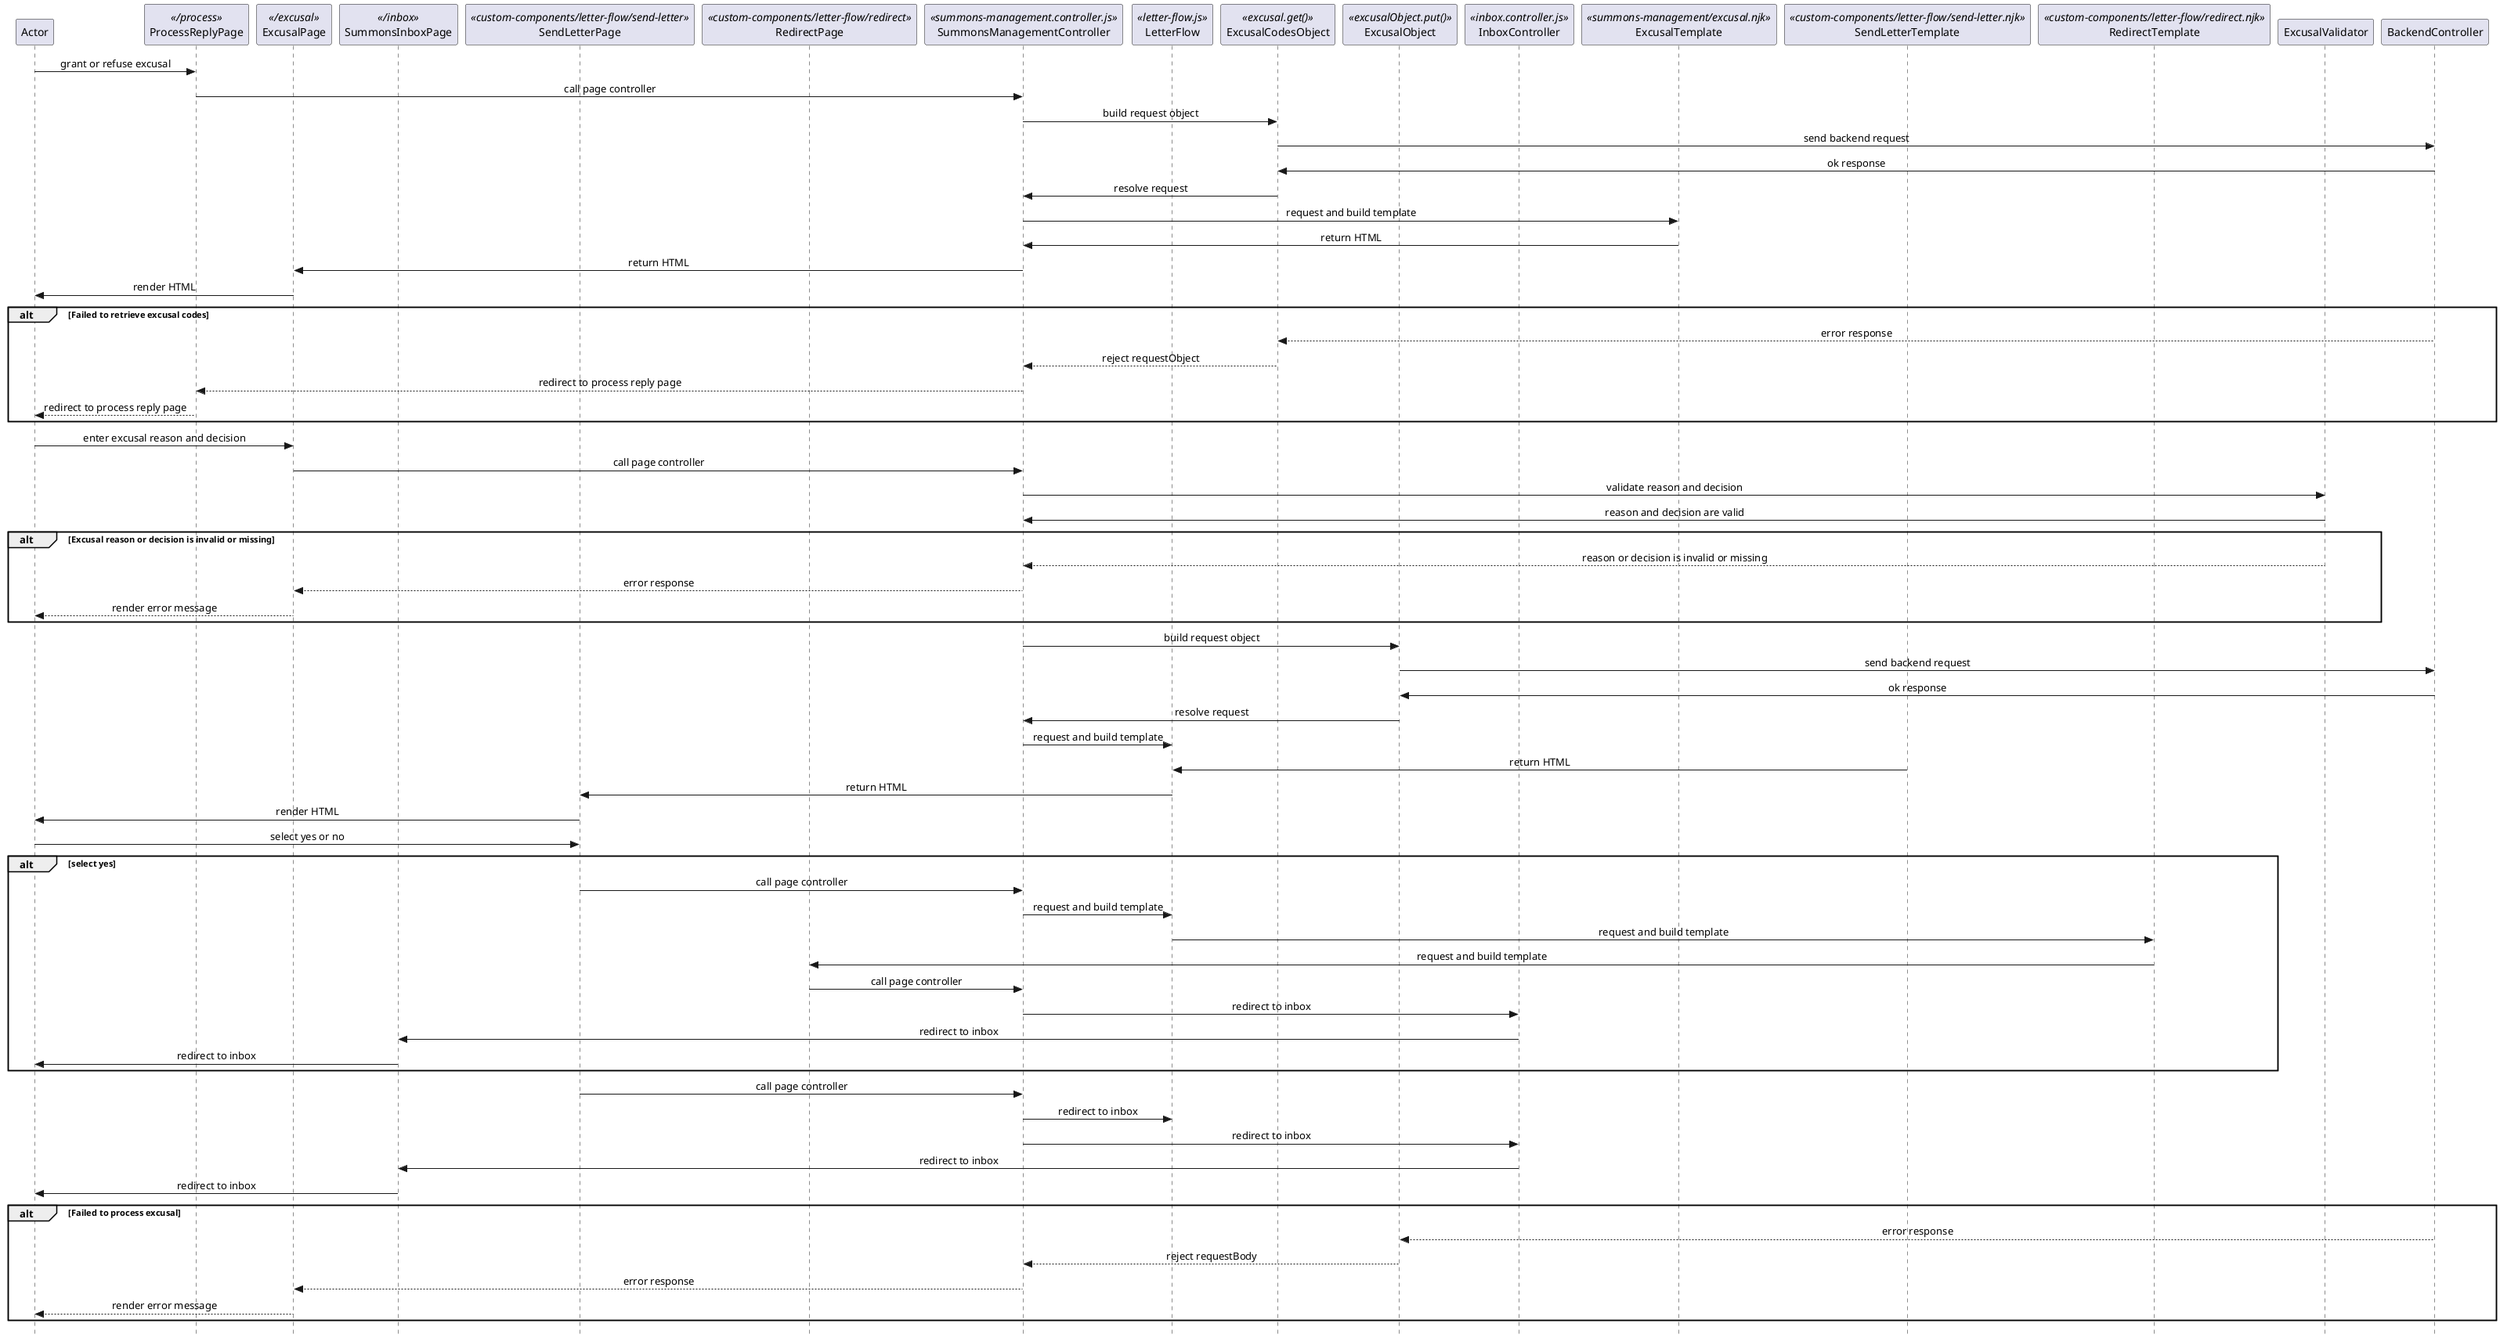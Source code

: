 @startuml excusal-mod

skinparam Style strictuml 
skinparam SequenceMessageAlignment center

participant Actor

''' LOCAL ROUTING
participant ProcessReplyPage <</process>>
participant ExcusalPage <</excusal>>
participant SummonsInboxPage <</inbox>>
participant SendLetterPage <<custom-components/letter-flow/send-letter>>
participant RedirectPage <<custom-components/letter-flow/redirect>>


''' CONTROLLER AND REQUEST OBJECTS
participant SummonsManagementController <<summons-management.controller.js>>
participant LetterFlow <<letter-flow.js>>
participant ExcusalCodesObject <<excusal.get()>>
participant ExcusalObject <<excusalObject.put()>>
participant InboxController <<inbox.controller.js>>

''' TEMPLATES
participant ExcusalTemplate <<summons-management/excusal.njk>>
participant SendLetterTemplate <<custom-components/letter-flow/send-letter.njk>>
participant RedirectTemplate <<custom-components/letter-flow/redirect.njk>>

''' FILTERS AND VALIDATORS
participant ExcusalValidator

''' BACKEND CONTROLLER
participant BackendController



''' JOURNEY FLOW
Actor -> ProcessReplyPage : grant or refuse excusal

ProcessReplyPage -> SummonsManagementController : call page controller

SummonsManagementController -> ExcusalCodesObject : build request object
ExcusalCodesObject -> BackendController : send backend request
ExcusalCodesObject <- BackendController : ok response
SummonsManagementController <- ExcusalCodesObject : resolve request

SummonsManagementController -> ExcusalTemplate : request and build template
SummonsManagementController <- ExcusalTemplate : return HTML
ExcusalPage <- SummonsManagementController : return HTML
Actor <- ExcusalPage : render HTML

alt Failed to retrieve excusal codes
    ExcusalCodesObject <-- BackendController : error response
    SummonsManagementController <-- ExcusalCodesObject : reject requestObject
    ProcessReplyPage <-- SummonsManagementController : redirect to process reply page
    Actor <-- ProcessReplyPage : redirect to process reply page
end

Actor -> ExcusalPage : enter excusal reason and decision

ExcusalPage -> SummonsManagementController : call page controller

SummonsManagementController -> ExcusalValidator : validate reason and decision
SummonsManagementController <- ExcusalValidator : reason and decision are valid

alt Excusal reason or decision is invalid or missing
    SummonsManagementController <-- ExcusalValidator : reason or decision is invalid or missing
    ExcusalPage <-- SummonsManagementController : error response
    Actor <-- ExcusalPage : render error message
end

SummonsManagementController -> ExcusalObject : build request object
ExcusalObject -> BackendController : send backend request
ExcusalObject <- BackendController : ok response
SummonsManagementController <- ExcusalObject : resolve request

SummonsManagementController -> LetterFlow : request and build template
LetterFlow <- SendLetterTemplate : return HTML
SendLetterPage <- LetterFlow : return HTML
Actor <- SendLetterPage : render HTML

Actor -> SendLetterPage : select yes or no

alt select yes
SendLetterPage -> SummonsManagementController : call page controller
SummonsManagementController -> LetterFlow : request and build template
LetterFlow -> RedirectTemplate : request and build template
RedirectTemplate -> RedirectPage : request and build template
RedirectPage -> SummonsManagementController : call page controller
SummonsManagementController -> InboxController : redirect to inbox
SummonsInboxPage <- InboxController : redirect to inbox
Actor <- SummonsInboxPage : redirect to inbox
end

SendLetterPage -> SummonsManagementController : call page controller
SummonsManagementController -> LetterFlow : redirect to inbox


SummonsManagementController -> InboxController : redirect to inbox
SummonsInboxPage <- InboxController : redirect to inbox
Actor <- SummonsInboxPage : redirect to inbox

alt Failed to process excusal
    ExcusalObject <-- BackendController : error response
    SummonsManagementController <-- ExcusalObject : reject requestBody
    ExcusalPage <-- SummonsManagementController : error response
    Actor <-- ExcusalPage : render error message
end

@enduml